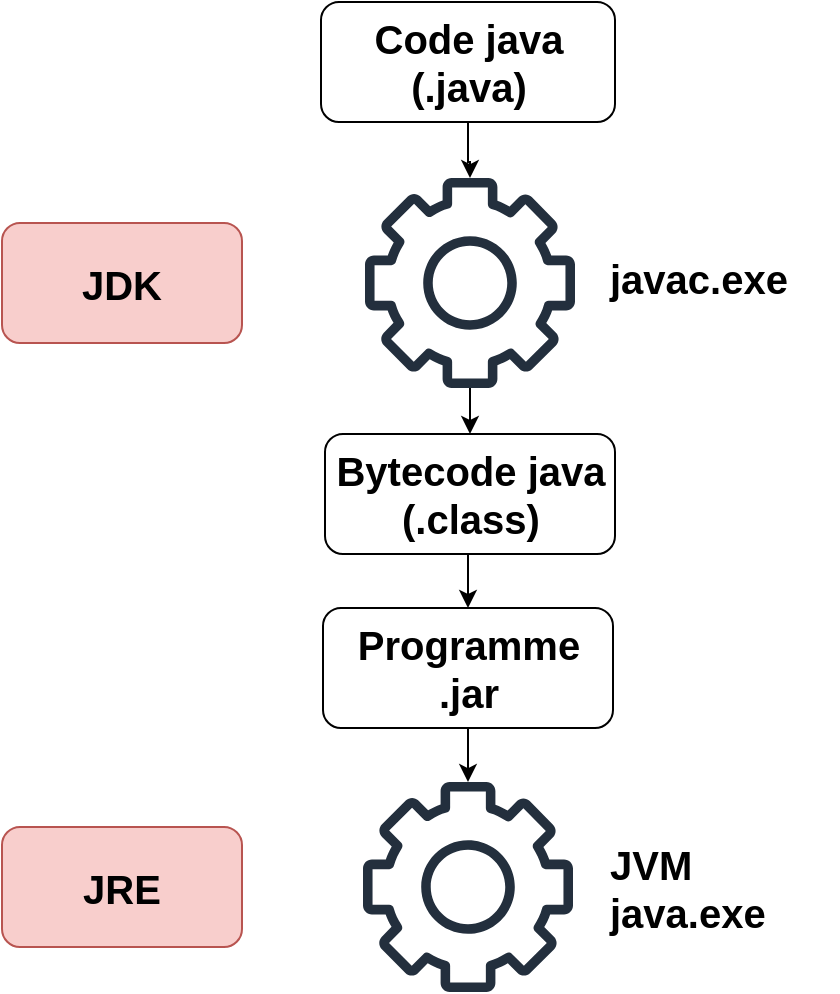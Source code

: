 <mxfile version="15.7.3" type="device" pages="2"><diagram id="C5RBs43oDa-KdzZeNtuy" name="Page-1"><mxGraphModel dx="1024" dy="636" grid="0" gridSize="10" guides="1" tooltips="1" connect="1" arrows="1" fold="1" page="1" pageScale="1" pageWidth="827" pageHeight="1169" math="0" shadow="0"><root><mxCell id="WIyWlLk6GJQsqaUBKTNV-0"/><mxCell id="WIyWlLk6GJQsqaUBKTNV-1" parent="WIyWlLk6GJQsqaUBKTNV-0"/><mxCell id="6ZM98HU05emloHLez_X_-7" style="edgeStyle=orthogonalEdgeStyle;rounded=0;orthogonalLoop=1;jettySize=auto;html=1;exitX=0.5;exitY=1;exitDx=0;exitDy=0;fontSize=20;" parent="WIyWlLk6GJQsqaUBKTNV-1" source="6ZM98HU05emloHLez_X_-0" target="6ZM98HU05emloHLez_X_-4" edge="1"><mxGeometry relative="1" as="geometry"/></mxCell><mxCell id="6ZM98HU05emloHLez_X_-0" value="Code java&lt;br style=&quot;font-size: 20px&quot;&gt;(.java)" style="rounded=1;whiteSpace=wrap;html=1;fontSize=20;fontStyle=1" parent="WIyWlLk6GJQsqaUBKTNV-1" vertex="1"><mxGeometry x="235.5" y="236" width="147" height="60" as="geometry"/></mxCell><mxCell id="6ZM98HU05emloHLez_X_-1" value="JDK" style="rounded=1;whiteSpace=wrap;html=1;fillColor=#f8cecc;strokeColor=#b85450;fontSize=20;fontStyle=1" parent="WIyWlLk6GJQsqaUBKTNV-1" vertex="1"><mxGeometry x="76" y="346.5" width="120" height="60" as="geometry"/></mxCell><mxCell id="6ZM98HU05emloHLez_X_-12" style="edgeStyle=orthogonalEdgeStyle;rounded=0;orthogonalLoop=1;jettySize=auto;html=1;exitX=0.5;exitY=1;exitDx=0;exitDy=0;entryX=0.5;entryY=0;entryDx=0;entryDy=0;fontSize=20;" parent="WIyWlLk6GJQsqaUBKTNV-1" source="6ZM98HU05emloHLez_X_-3" target="6ZM98HU05emloHLez_X_-11" edge="1"><mxGeometry relative="1" as="geometry"/></mxCell><mxCell id="6ZM98HU05emloHLez_X_-3" value="Bytecode java&lt;br style=&quot;font-size: 20px;&quot;&gt;(.class)" style="rounded=1;whiteSpace=wrap;html=1;fontSize=20;fontStyle=1" parent="WIyWlLk6GJQsqaUBKTNV-1" vertex="1"><mxGeometry x="237.5" y="452" width="145" height="60" as="geometry"/></mxCell><mxCell id="6ZM98HU05emloHLez_X_-8" style="edgeStyle=orthogonalEdgeStyle;rounded=0;orthogonalLoop=1;jettySize=auto;html=1;fontSize=20;" parent="WIyWlLk6GJQsqaUBKTNV-1" source="6ZM98HU05emloHLez_X_-4" target="6ZM98HU05emloHLez_X_-3" edge="1"><mxGeometry relative="1" as="geometry"/></mxCell><mxCell id="6ZM98HU05emloHLez_X_-4" value="" style="sketch=0;outlineConnect=0;fontColor=#232F3E;gradientColor=none;fillColor=#232F3D;strokeColor=none;dashed=0;verticalLabelPosition=bottom;verticalAlign=top;align=center;html=1;fontSize=12;fontStyle=0;aspect=fixed;pointerEvents=1;shape=mxgraph.aws4.gear;" parent="WIyWlLk6GJQsqaUBKTNV-1" vertex="1"><mxGeometry x="257.5" y="324" width="105" height="105" as="geometry"/></mxCell><mxCell id="6ZM98HU05emloHLez_X_-5" value="javac.exe" style="text;html=1;align=left;verticalAlign=middle;whiteSpace=wrap;rounded=0;fontSize=20;fontStyle=1;fillColor=default;" parent="WIyWlLk6GJQsqaUBKTNV-1" vertex="1"><mxGeometry x="378" y="359" width="116" height="30" as="geometry"/></mxCell><mxCell id="6ZM98HU05emloHLez_X_-9" value="" style="sketch=0;outlineConnect=0;fontColor=#232F3E;gradientColor=none;fillColor=#232F3D;strokeColor=none;dashed=0;verticalLabelPosition=bottom;verticalAlign=top;align=center;html=1;fontSize=12;fontStyle=0;aspect=fixed;pointerEvents=1;shape=mxgraph.aws4.gear;" parent="WIyWlLk6GJQsqaUBKTNV-1" vertex="1"><mxGeometry x="256.5" y="626" width="105" height="105" as="geometry"/></mxCell><mxCell id="6ZM98HU05emloHLez_X_-10" value="JVM java.exe" style="text;html=1;align=left;verticalAlign=middle;whiteSpace=wrap;rounded=0;fontSize=20;fontStyle=1;fillColor=default;" parent="WIyWlLk6GJQsqaUBKTNV-1" vertex="1"><mxGeometry x="378" y="652.5" width="116" height="52" as="geometry"/></mxCell><mxCell id="6ZM98HU05emloHLez_X_-13" style="edgeStyle=orthogonalEdgeStyle;rounded=0;orthogonalLoop=1;jettySize=auto;html=1;exitX=0.5;exitY=1;exitDx=0;exitDy=0;fontSize=20;" parent="WIyWlLk6GJQsqaUBKTNV-1" source="6ZM98HU05emloHLez_X_-11" target="6ZM98HU05emloHLez_X_-9" edge="1"><mxGeometry relative="1" as="geometry"/></mxCell><mxCell id="6ZM98HU05emloHLez_X_-11" value="Programme&lt;br&gt;.jar" style="rounded=1;whiteSpace=wrap;html=1;fontSize=20;fontStyle=1" parent="WIyWlLk6GJQsqaUBKTNV-1" vertex="1"><mxGeometry x="236.5" y="539" width="145" height="60" as="geometry"/></mxCell><mxCell id="6ZM98HU05emloHLez_X_-14" value="JRE" style="rounded=1;whiteSpace=wrap;html=1;fillColor=#f8cecc;strokeColor=#b85450;fontSize=20;fontStyle=1" parent="WIyWlLk6GJQsqaUBKTNV-1" vertex="1"><mxGeometry x="76" y="648.5" width="120" height="60" as="geometry"/></mxCell></root></mxGraphModel></diagram><diagram id="9udmZ6m-hVua6rrD-_SB" name="Page-2"><mxGraphModel dx="1024" dy="636" grid="0" gridSize="10" guides="1" tooltips="1" connect="1" arrows="1" fold="1" page="1" pageScale="1" pageWidth="1100" pageHeight="850" math="0" shadow="0"><root><mxCell id="VgA4Q3sjBe_-CPxwst-d-0"/><mxCell id="VgA4Q3sjBe_-CPxwst-d-1" parent="VgA4Q3sjBe_-CPxwst-d-0"/><mxCell id="VgA4Q3sjBe_-CPxwst-d-2" value="" style="sketch=0;outlineConnect=0;fontColor=#232F3E;gradientColor=none;fillColor=#232F3D;strokeColor=none;dashed=0;verticalLabelPosition=bottom;verticalAlign=top;align=center;html=1;fontSize=12;fontStyle=0;aspect=fixed;pointerEvents=1;shape=mxgraph.aws4.gear;" parent="VgA4Q3sjBe_-CPxwst-d-1" vertex="1"><mxGeometry x="491" y="102" width="78" height="78" as="geometry"/></mxCell><mxCell id="sKukDrtXRWuS6-JG07Ha-0" value="gradle" style="text;html=1;align=center;verticalAlign=middle;whiteSpace=wrap;rounded=0;fontSize=20;fontStyle=1;fillColor=default;" parent="VgA4Q3sjBe_-CPxwst-d-1" vertex="1"><mxGeometry x="469" y="72" width="116" height="30" as="geometry"/></mxCell><mxCell id="u1KjC5VAcaSUnge7DG9a-6" style="edgeStyle=orthogonalEdgeStyle;rounded=0;orthogonalLoop=1;jettySize=auto;html=1;exitX=0.5;exitY=1;exitDx=0;exitDy=0;entryX=0.5;entryY=0;entryDx=0;entryDy=0;" edge="1" parent="VgA4Q3sjBe_-CPxwst-d-1" source="sKukDrtXRWuS6-JG07Ha-2" target="sKukDrtXRWuS6-JG07Ha-13"><mxGeometry relative="1" as="geometry"/></mxCell><mxCell id="u1KjC5VAcaSUnge7DG9a-7" style="edgeStyle=orthogonalEdgeStyle;rounded=0;orthogonalLoop=1;jettySize=auto;html=1;exitX=0.5;exitY=1;exitDx=0;exitDy=0;" edge="1" parent="VgA4Q3sjBe_-CPxwst-d-1" source="sKukDrtXRWuS6-JG07Ha-2" target="sKukDrtXRWuS6-JG07Ha-10"><mxGeometry relative="1" as="geometry"/></mxCell><mxCell id="u1KjC5VAcaSUnge7DG9a-8" style="edgeStyle=orthogonalEdgeStyle;rounded=0;orthogonalLoop=1;jettySize=auto;html=1;exitX=0.5;exitY=1;exitDx=0;exitDy=0;entryX=0.5;entryY=0;entryDx=0;entryDy=0;" edge="1" parent="VgA4Q3sjBe_-CPxwst-d-1" source="sKukDrtXRWuS6-JG07Ha-2" target="sKukDrtXRWuS6-JG07Ha-12"><mxGeometry relative="1" as="geometry"/></mxCell><mxCell id="u1KjC5VAcaSUnge7DG9a-9" style="edgeStyle=orthogonalEdgeStyle;rounded=0;orthogonalLoop=1;jettySize=auto;html=1;exitX=0.5;exitY=1;exitDx=0;exitDy=0;" edge="1" parent="VgA4Q3sjBe_-CPxwst-d-1" source="sKukDrtXRWuS6-JG07Ha-2" target="sKukDrtXRWuS6-JG07Ha-11"><mxGeometry relative="1" as="geometry"/></mxCell><mxCell id="u1KjC5VAcaSUnge7DG9a-10" style="edgeStyle=orthogonalEdgeStyle;rounded=0;orthogonalLoop=1;jettySize=auto;html=1;exitX=0.5;exitY=1;exitDx=0;exitDy=0;" edge="1" parent="VgA4Q3sjBe_-CPxwst-d-1" source="sKukDrtXRWuS6-JG07Ha-2" target="sKukDrtXRWuS6-JG07Ha-9"><mxGeometry relative="1" as="geometry"/></mxCell><mxCell id="u1KjC5VAcaSUnge7DG9a-11" style="edgeStyle=orthogonalEdgeStyle;rounded=0;orthogonalLoop=1;jettySize=auto;html=1;exitX=0.5;exitY=1;exitDx=0;exitDy=0;entryX=0.5;entryY=0;entryDx=0;entryDy=0;" edge="1" parent="VgA4Q3sjBe_-CPxwst-d-1" source="sKukDrtXRWuS6-JG07Ha-2" target="u1KjC5VAcaSUnge7DG9a-0"><mxGeometry relative="1" as="geometry"/></mxCell><mxCell id="sKukDrtXRWuS6-JG07Ha-2" value="Tâches" style="rounded=1;whiteSpace=wrap;html=1;fontSize=20;fillColor=#f8cecc;align=center;strokeColor=#b85450;" parent="VgA4Q3sjBe_-CPxwst-d-1" vertex="1"><mxGeometry x="455.5" y="189" width="149" height="60" as="geometry"/></mxCell><mxCell id="sKukDrtXRWuS6-JG07Ha-9" value="Génération de la documentation" style="rounded=1;whiteSpace=wrap;html=1;fontSize=16;fillColor=default;align=center;" parent="VgA4Q3sjBe_-CPxwst-d-1" vertex="1"><mxGeometry x="688" y="304" width="131" height="49" as="geometry"/></mxCell><mxCell id="sKukDrtXRWuS6-JG07Ha-10" value="Compilation" style="rounded=1;whiteSpace=wrap;html=1;fontSize=16;fillColor=default;align=center;" parent="VgA4Q3sjBe_-CPxwst-d-1" vertex="1"><mxGeometry x="241" y="304" width="131" height="49" as="geometry"/></mxCell><mxCell id="sKukDrtXRWuS6-JG07Ha-11" value="Exécution" style="rounded=1;whiteSpace=wrap;html=1;fontSize=16;fillColor=default;align=center;" parent="VgA4Q3sjBe_-CPxwst-d-1" vertex="1"><mxGeometry x="539" y="304" width="131" height="49" as="geometry"/></mxCell><mxCell id="sKukDrtXRWuS6-JG07Ha-12" value="Tests" style="rounded=1;whiteSpace=wrap;html=1;fontSize=16;fillColor=default;align=center;" parent="VgA4Q3sjBe_-CPxwst-d-1" vertex="1"><mxGeometry x="390" y="304" width="131" height="49" as="geometry"/></mxCell><mxCell id="sKukDrtXRWuS6-JG07Ha-13" value="Dépendances" style="rounded=1;whiteSpace=wrap;html=1;fontSize=16;fillColor=default;align=center;" parent="VgA4Q3sjBe_-CPxwst-d-1" vertex="1"><mxGeometry x="92" y="304" width="131" height="49" as="geometry"/></mxCell><mxCell id="u1KjC5VAcaSUnge7DG9a-0" value="Génération d'un exécutable" style="rounded=1;whiteSpace=wrap;html=1;fontSize=16;fillColor=default;align=center;" vertex="1" parent="VgA4Q3sjBe_-CPxwst-d-1"><mxGeometry x="837" y="302" width="131" height="49" as="geometry"/></mxCell><mxCell id="u1KjC5VAcaSUnge7DG9a-12" value="Installation&lt;br&gt;&lt;div&gt;&lt;span&gt;Cohérence des versions&lt;/span&gt;&lt;/div&gt;" style="shape=document;whiteSpace=wrap;html=1;boundedLbl=1;align=left;spacing=10;" vertex="1" parent="VgA4Q3sjBe_-CPxwst-d-1"><mxGeometry x="92" y="385" width="120" height="90" as="geometry"/></mxCell><mxCell id="u1KjC5VAcaSUnge7DG9a-13" value="Assembler&lt;br&gt;Compiler" style="shape=document;whiteSpace=wrap;html=1;boundedLbl=1;align=left;spacing=10;" vertex="1" parent="VgA4Q3sjBe_-CPxwst-d-1"><mxGeometry x="246.5" y="381" width="120" height="85" as="geometry"/></mxCell><mxCell id="u1KjC5VAcaSUnge7DG9a-14" value="Exécution de JUnit" style="shape=document;whiteSpace=wrap;html=1;boundedLbl=1;align=left;spacing=10;" vertex="1" parent="VgA4Q3sjBe_-CPxwst-d-1"><mxGeometry x="395.5" y="377" width="120" height="88" as="geometry"/></mxCell><mxCell id="u1KjC5VAcaSUnge7DG9a-15" value="Evironnement console&lt;br&gt;Environnemnt graphique" style="shape=document;whiteSpace=wrap;html=1;boundedLbl=1;align=left;spacing=10;" vertex="1" parent="VgA4Q3sjBe_-CPxwst-d-1"><mxGeometry x="544.5" y="377" width="120" height="90" as="geometry"/></mxCell><mxCell id="u1KjC5VAcaSUnge7DG9a-17" value="Création de la javadic" style="shape=document;whiteSpace=wrap;html=1;boundedLbl=1;align=left;spacing=10;" vertex="1" parent="VgA4Q3sjBe_-CPxwst-d-1"><mxGeometry x="693.5" y="375" width="120" height="90" as="geometry"/></mxCell><mxCell id="u1KjC5VAcaSUnge7DG9a-18" value="Création d'un jar" style="shape=document;whiteSpace=wrap;html=1;boundedLbl=1;align=left;spacing=10;" vertex="1" parent="VgA4Q3sjBe_-CPxwst-d-1"><mxGeometry x="842.5" y="371" width="120" height="90" as="geometry"/></mxCell></root></mxGraphModel></diagram></mxfile>